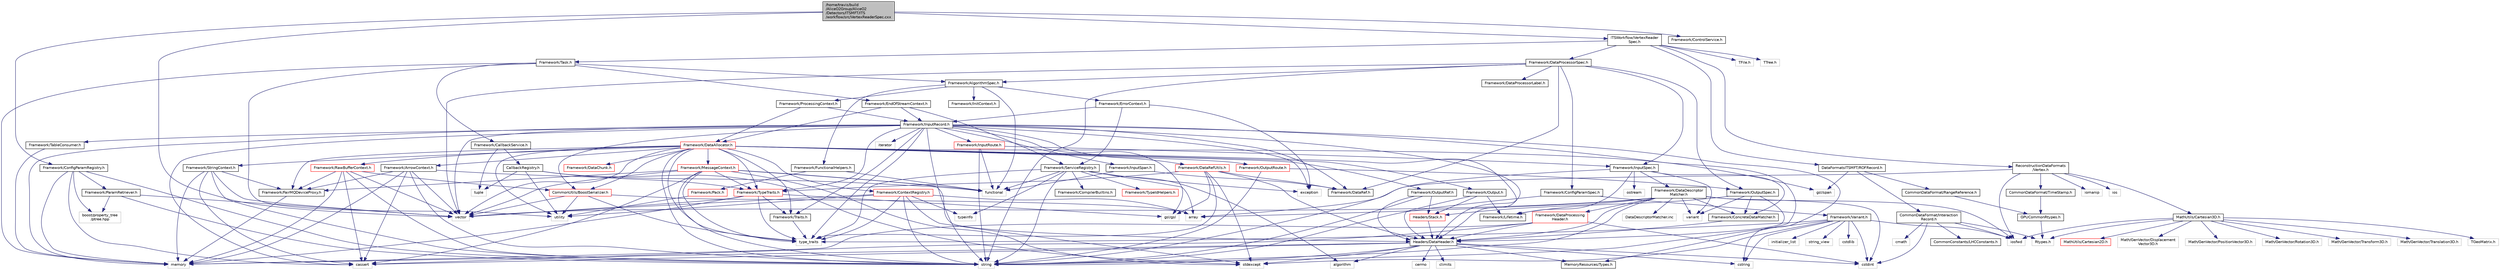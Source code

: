 digraph "/home/travis/build/AliceO2Group/AliceO2/Detectors/ITSMFT/ITS/workflow/src/VertexReaderSpec.cxx"
{
 // INTERACTIVE_SVG=YES
  bgcolor="transparent";
  edge [fontname="Helvetica",fontsize="10",labelfontname="Helvetica",labelfontsize="10"];
  node [fontname="Helvetica",fontsize="10",shape=record];
  Node0 [label="/home/travis/build\l/AliceO2Group/AliceO2\l/Detectors/ITSMFT/ITS\l/workflow/src/VertexReaderSpec.cxx",height=0.2,width=0.4,color="black", fillcolor="grey75", style="filled", fontcolor="black"];
  Node0 -> Node1 [color="midnightblue",fontsize="10",style="solid",fontname="Helvetica"];
  Node1 [label="vector",height=0.2,width=0.4,color="grey75"];
  Node0 -> Node2 [color="midnightblue",fontsize="10",style="solid",fontname="Helvetica"];
  Node2 [label="Framework/ControlService.h",height=0.2,width=0.4,color="black",URL="$d2/d43/ControlService_8h.html"];
  Node0 -> Node3 [color="midnightblue",fontsize="10",style="solid",fontname="Helvetica"];
  Node3 [label="Framework/ConfigParamRegistry.h",height=0.2,width=0.4,color="black",URL="$de/dc6/ConfigParamRegistry_8h.html"];
  Node3 -> Node4 [color="midnightblue",fontsize="10",style="solid",fontname="Helvetica"];
  Node4 [label="Framework/ParamRetriever.h",height=0.2,width=0.4,color="black",URL="$df/d72/ParamRetriever_8h.html"];
  Node4 -> Node5 [color="midnightblue",fontsize="10",style="solid",fontname="Helvetica"];
  Node5 [label="boost/property_tree\l/ptree.hpp",height=0.2,width=0.4,color="grey75"];
  Node4 -> Node6 [color="midnightblue",fontsize="10",style="solid",fontname="Helvetica"];
  Node6 [label="string",height=0.2,width=0.4,color="grey75"];
  Node4 -> Node1 [color="midnightblue",fontsize="10",style="solid",fontname="Helvetica"];
  Node3 -> Node5 [color="midnightblue",fontsize="10",style="solid",fontname="Helvetica"];
  Node3 -> Node7 [color="midnightblue",fontsize="10",style="solid",fontname="Helvetica"];
  Node7 [label="memory",height=0.2,width=0.4,color="grey75"];
  Node3 -> Node6 [color="midnightblue",fontsize="10",style="solid",fontname="Helvetica"];
  Node3 -> Node8 [color="midnightblue",fontsize="10",style="solid",fontname="Helvetica"];
  Node8 [label="cassert",height=0.2,width=0.4,color="grey75"];
  Node0 -> Node9 [color="midnightblue",fontsize="10",style="solid",fontname="Helvetica"];
  Node9 [label="ITSWorkflow/VertexReader\lSpec.h",height=0.2,width=0.4,color="black",URL="$d6/d2c/VertexReaderSpec_8h.html"];
  Node9 -> Node10 [color="midnightblue",fontsize="10",style="solid",fontname="Helvetica"];
  Node10 [label="TFile.h",height=0.2,width=0.4,color="grey75"];
  Node9 -> Node11 [color="midnightblue",fontsize="10",style="solid",fontname="Helvetica"];
  Node11 [label="TTree.h",height=0.2,width=0.4,color="grey75"];
  Node9 -> Node12 [color="midnightblue",fontsize="10",style="solid",fontname="Helvetica"];
  Node12 [label="Framework/DataProcessorSpec.h",height=0.2,width=0.4,color="black",URL="$d0/df4/DataProcessorSpec_8h.html"];
  Node12 -> Node13 [color="midnightblue",fontsize="10",style="solid",fontname="Helvetica"];
  Node13 [label="Framework/AlgorithmSpec.h",height=0.2,width=0.4,color="black",URL="$d0/d14/AlgorithmSpec_8h.html"];
  Node13 -> Node14 [color="midnightblue",fontsize="10",style="solid",fontname="Helvetica"];
  Node14 [label="Framework/ProcessingContext.h",height=0.2,width=0.4,color="black",URL="$de/d6a/ProcessingContext_8h.html"];
  Node14 -> Node15 [color="midnightblue",fontsize="10",style="solid",fontname="Helvetica"];
  Node15 [label="Framework/InputRecord.h",height=0.2,width=0.4,color="black",URL="$d6/d5c/InputRecord_8h.html"];
  Node15 -> Node16 [color="midnightblue",fontsize="10",style="solid",fontname="Helvetica"];
  Node16 [label="Framework/DataRef.h",height=0.2,width=0.4,color="black",URL="$d5/dfb/DataRef_8h.html"];
  Node15 -> Node17 [color="midnightblue",fontsize="10",style="solid",fontname="Helvetica"];
  Node17 [label="Framework/DataRefUtils.h",height=0.2,width=0.4,color="red",URL="$d5/db8/DataRefUtils_8h.html"];
  Node17 -> Node16 [color="midnightblue",fontsize="10",style="solid",fontname="Helvetica"];
  Node17 -> Node29 [color="midnightblue",fontsize="10",style="solid",fontname="Helvetica"];
  Node29 [label="Framework/TypeTraits.h",height=0.2,width=0.4,color="red",URL="$d0/d95/TypeTraits_8h.html"];
  Node29 -> Node30 [color="midnightblue",fontsize="10",style="solid",fontname="Helvetica"];
  Node30 [label="type_traits",height=0.2,width=0.4,color="grey75"];
  Node29 -> Node1 [color="midnightblue",fontsize="10",style="solid",fontname="Helvetica"];
  Node29 -> Node7 [color="midnightblue",fontsize="10",style="solid",fontname="Helvetica"];
  Node29 -> Node31 [color="midnightblue",fontsize="10",style="solid",fontname="Helvetica"];
  Node31 [label="Framework/Traits.h",height=0.2,width=0.4,color="black",URL="$db/d31/Traits_8h.html"];
  Node31 -> Node30 [color="midnightblue",fontsize="10",style="solid",fontname="Helvetica"];
  Node29 -> Node34 [color="midnightblue",fontsize="10",style="solid",fontname="Helvetica"];
  Node34 [label="gsl/gsl",height=0.2,width=0.4,color="grey75"];
  Node17 -> Node51 [color="midnightblue",fontsize="10",style="solid",fontname="Helvetica"];
  Node51 [label="Headers/DataHeader.h",height=0.2,width=0.4,color="black",URL="$dc/dcd/DataHeader_8h.html"];
  Node51 -> Node52 [color="midnightblue",fontsize="10",style="solid",fontname="Helvetica"];
  Node52 [label="cstdint",height=0.2,width=0.4,color="grey75"];
  Node51 -> Node7 [color="midnightblue",fontsize="10",style="solid",fontname="Helvetica"];
  Node51 -> Node8 [color="midnightblue",fontsize="10",style="solid",fontname="Helvetica"];
  Node51 -> Node53 [color="midnightblue",fontsize="10",style="solid",fontname="Helvetica"];
  Node53 [label="cstring",height=0.2,width=0.4,color="grey75"];
  Node51 -> Node54 [color="midnightblue",fontsize="10",style="solid",fontname="Helvetica"];
  Node54 [label="algorithm",height=0.2,width=0.4,color="grey75"];
  Node51 -> Node55 [color="midnightblue",fontsize="10",style="solid",fontname="Helvetica"];
  Node55 [label="stdexcept",height=0.2,width=0.4,color="grey75"];
  Node51 -> Node6 [color="midnightblue",fontsize="10",style="solid",fontname="Helvetica"];
  Node51 -> Node56 [color="midnightblue",fontsize="10",style="solid",fontname="Helvetica"];
  Node56 [label="climits",height=0.2,width=0.4,color="grey75"];
  Node51 -> Node27 [color="midnightblue",fontsize="10",style="solid",fontname="Helvetica"];
  Node27 [label="MemoryResources/Types.h",height=0.2,width=0.4,color="black",URL="$d7/df8/Types_8h.html"];
  Node51 -> Node57 [color="midnightblue",fontsize="10",style="solid",fontname="Helvetica"];
  Node57 [label="cerrno",height=0.2,width=0.4,color="grey75"];
  Node17 -> Node34 [color="midnightblue",fontsize="10",style="solid",fontname="Helvetica"];
  Node17 -> Node55 [color="midnightblue",fontsize="10",style="solid",fontname="Helvetica"];
  Node17 -> Node30 [color="midnightblue",fontsize="10",style="solid",fontname="Helvetica"];
  Node15 -> Node84 [color="midnightblue",fontsize="10",style="solid",fontname="Helvetica"];
  Node84 [label="Framework/InputRoute.h",height=0.2,width=0.4,color="red",URL="$d5/d19/InputRoute_8h.html"];
  Node84 -> Node61 [color="midnightblue",fontsize="10",style="solid",fontname="Helvetica"];
  Node61 [label="Framework/InputSpec.h",height=0.2,width=0.4,color="black",URL="$d5/d3f/InputSpec_8h.html"];
  Node61 -> Node58 [color="midnightblue",fontsize="10",style="solid",fontname="Helvetica"];
  Node58 [label="Framework/Lifetime.h",height=0.2,width=0.4,color="black",URL="$dc/dca/Lifetime_8h.html"];
  Node61 -> Node59 [color="midnightblue",fontsize="10",style="solid",fontname="Helvetica"];
  Node59 [label="Framework/ConcreteDataMatcher.h",height=0.2,width=0.4,color="black",URL="$d0/d1b/ConcreteDataMatcher_8h.html"];
  Node59 -> Node51 [color="midnightblue",fontsize="10",style="solid",fontname="Helvetica"];
  Node61 -> Node62 [color="midnightblue",fontsize="10",style="solid",fontname="Helvetica"];
  Node62 [label="Framework/DataDescriptor\lMatcher.h",height=0.2,width=0.4,color="black",URL="$d3/da3/DataDescriptorMatcher_8h.html"];
  Node62 -> Node59 [color="midnightblue",fontsize="10",style="solid",fontname="Helvetica"];
  Node62 -> Node63 [color="midnightblue",fontsize="10",style="solid",fontname="Helvetica"];
  Node63 [label="Framework/DataProcessing\lHeader.h",height=0.2,width=0.4,color="red",URL="$d6/dc9/DataProcessingHeader_8h.html"];
  Node63 -> Node51 [color="midnightblue",fontsize="10",style="solid",fontname="Helvetica"];
  Node63 -> Node52 [color="midnightblue",fontsize="10",style="solid",fontname="Helvetica"];
  Node63 -> Node7 [color="midnightblue",fontsize="10",style="solid",fontname="Helvetica"];
  Node63 -> Node8 [color="midnightblue",fontsize="10",style="solid",fontname="Helvetica"];
  Node62 -> Node51 [color="midnightblue",fontsize="10",style="solid",fontname="Helvetica"];
  Node62 -> Node66 [color="midnightblue",fontsize="10",style="solid",fontname="Helvetica"];
  Node66 [label="Headers/Stack.h",height=0.2,width=0.4,color="red",URL="$d4/d00/Headers_2include_2Headers_2Stack_8h.html"];
  Node66 -> Node51 [color="midnightblue",fontsize="10",style="solid",fontname="Helvetica"];
  Node62 -> Node37 [color="midnightblue",fontsize="10",style="solid",fontname="Helvetica"];
  Node37 [label="array",height=0.2,width=0.4,color="grey75"];
  Node62 -> Node52 [color="midnightblue",fontsize="10",style="solid",fontname="Helvetica"];
  Node62 -> Node77 [color="midnightblue",fontsize="10",style="solid",fontname="Helvetica"];
  Node77 [label="iosfwd",height=0.2,width=0.4,color="grey75"];
  Node62 -> Node6 [color="midnightblue",fontsize="10",style="solid",fontname="Helvetica"];
  Node62 -> Node60 [color="midnightblue",fontsize="10",style="solid",fontname="Helvetica"];
  Node60 [label="variant",height=0.2,width=0.4,color="grey75"];
  Node62 -> Node1 [color="midnightblue",fontsize="10",style="solid",fontname="Helvetica"];
  Node62 -> Node78 [color="midnightblue",fontsize="10",style="solid",fontname="Helvetica"];
  Node78 [label="DataDescriptorMatcher.inc",height=0.2,width=0.4,color="grey75"];
  Node61 -> Node6 [color="midnightblue",fontsize="10",style="solid",fontname="Helvetica"];
  Node61 -> Node79 [color="midnightblue",fontsize="10",style="solid",fontname="Helvetica"];
  Node79 [label="ostream",height=0.2,width=0.4,color="grey75"];
  Node61 -> Node60 [color="midnightblue",fontsize="10",style="solid",fontname="Helvetica"];
  Node84 -> Node6 [color="midnightblue",fontsize="10",style="solid",fontname="Helvetica"];
  Node84 -> Node86 [color="midnightblue",fontsize="10",style="solid",fontname="Helvetica"];
  Node86 [label="functional",height=0.2,width=0.4,color="grey75"];
  Node15 -> Node29 [color="midnightblue",fontsize="10",style="solid",fontname="Helvetica"];
  Node15 -> Node88 [color="midnightblue",fontsize="10",style="solid",fontname="Helvetica"];
  Node88 [label="Framework/InputSpan.h",height=0.2,width=0.4,color="black",URL="$da/d0f/InputSpan_8h.html"];
  Node88 -> Node16 [color="midnightblue",fontsize="10",style="solid",fontname="Helvetica"];
  Node88 -> Node86 [color="midnightblue",fontsize="10",style="solid",fontname="Helvetica"];
  Node15 -> Node89 [color="midnightblue",fontsize="10",style="solid",fontname="Helvetica"];
  Node89 [label="Framework/TableConsumer.h",height=0.2,width=0.4,color="black",URL="$dc/d03/TableConsumer_8h.html"];
  Node89 -> Node7 [color="midnightblue",fontsize="10",style="solid",fontname="Helvetica"];
  Node15 -> Node31 [color="midnightblue",fontsize="10",style="solid",fontname="Helvetica"];
  Node15 -> Node27 [color="midnightblue",fontsize="10",style="solid",fontname="Helvetica"];
  Node15 -> Node51 [color="midnightblue",fontsize="10",style="solid",fontname="Helvetica"];
  Node15 -> Node35 [color="midnightblue",fontsize="10",style="solid",fontname="Helvetica"];
  Node35 [label="CommonUtils/BoostSerializer.h",height=0.2,width=0.4,color="red",URL="$d7/d91/BoostSerializer_8h.html",tooltip="Templatised boost serializer/deserializer for containers and base types. "];
  Node35 -> Node36 [color="midnightblue",fontsize="10",style="solid",fontname="Helvetica"];
  Node36 [label="utility",height=0.2,width=0.4,color="grey75"];
  Node35 -> Node30 [color="midnightblue",fontsize="10",style="solid",fontname="Helvetica"];
  Node35 -> Node37 [color="midnightblue",fontsize="10",style="solid",fontname="Helvetica"];
  Node35 -> Node1 [color="midnightblue",fontsize="10",style="solid",fontname="Helvetica"];
  Node15 -> Node34 [color="midnightblue",fontsize="10",style="solid",fontname="Helvetica"];
  Node15 -> Node90 [color="midnightblue",fontsize="10",style="solid",fontname="Helvetica"];
  Node90 [label="iterator",height=0.2,width=0.4,color="grey75"];
  Node15 -> Node6 [color="midnightblue",fontsize="10",style="solid",fontname="Helvetica"];
  Node15 -> Node1 [color="midnightblue",fontsize="10",style="solid",fontname="Helvetica"];
  Node15 -> Node53 [color="midnightblue",fontsize="10",style="solid",fontname="Helvetica"];
  Node15 -> Node8 [color="midnightblue",fontsize="10",style="solid",fontname="Helvetica"];
  Node15 -> Node91 [color="midnightblue",fontsize="10",style="solid",fontname="Helvetica"];
  Node91 [label="exception",height=0.2,width=0.4,color="grey75"];
  Node15 -> Node7 [color="midnightblue",fontsize="10",style="solid",fontname="Helvetica"];
  Node15 -> Node30 [color="midnightblue",fontsize="10",style="solid",fontname="Helvetica"];
  Node14 -> Node92 [color="midnightblue",fontsize="10",style="solid",fontname="Helvetica"];
  Node92 [label="Framework/DataAllocator.h",height=0.2,width=0.4,color="red",URL="$d1/d28/DataAllocator_8h.html"];
  Node92 -> Node93 [color="midnightblue",fontsize="10",style="solid",fontname="Helvetica"];
  Node93 [label="Framework/ContextRegistry.h",height=0.2,width=0.4,color="red",URL="$df/d2f/ContextRegistry_8h.html"];
  Node93 -> Node94 [color="midnightblue",fontsize="10",style="solid",fontname="Helvetica"];
  Node94 [label="typeinfo",height=0.2,width=0.4,color="grey75"];
  Node93 -> Node30 [color="midnightblue",fontsize="10",style="solid",fontname="Helvetica"];
  Node93 -> Node6 [color="midnightblue",fontsize="10",style="solid",fontname="Helvetica"];
  Node93 -> Node55 [color="midnightblue",fontsize="10",style="solid",fontname="Helvetica"];
  Node93 -> Node1 [color="midnightblue",fontsize="10",style="solid",fontname="Helvetica"];
  Node93 -> Node36 [color="midnightblue",fontsize="10",style="solid",fontname="Helvetica"];
  Node93 -> Node37 [color="midnightblue",fontsize="10",style="solid",fontname="Helvetica"];
  Node92 -> Node96 [color="midnightblue",fontsize="10",style="solid",fontname="Helvetica"];
  Node96 [label="Framework/MessageContext.h",height=0.2,width=0.4,color="red",URL="$dc/dc4/MessageContext_8h.html"];
  Node96 -> Node99 [color="midnightblue",fontsize="10",style="solid",fontname="Helvetica"];
  Node99 [label="Framework/FairMQDeviceProxy.h",height=0.2,width=0.4,color="black",URL="$d8/d71/FairMQDeviceProxy_8h.html"];
  Node99 -> Node7 [color="midnightblue",fontsize="10",style="solid",fontname="Helvetica"];
  Node96 -> Node29 [color="midnightblue",fontsize="10",style="solid",fontname="Helvetica"];
  Node96 -> Node51 [color="midnightblue",fontsize="10",style="solid",fontname="Helvetica"];
  Node96 -> Node8 [color="midnightblue",fontsize="10",style="solid",fontname="Helvetica"];
  Node96 -> Node86 [color="midnightblue",fontsize="10",style="solid",fontname="Helvetica"];
  Node96 -> Node55 [color="midnightblue",fontsize="10",style="solid",fontname="Helvetica"];
  Node96 -> Node6 [color="midnightblue",fontsize="10",style="solid",fontname="Helvetica"];
  Node96 -> Node30 [color="midnightblue",fontsize="10",style="solid",fontname="Helvetica"];
  Node96 -> Node1 [color="midnightblue",fontsize="10",style="solid",fontname="Helvetica"];
  Node92 -> Node101 [color="midnightblue",fontsize="10",style="solid",fontname="Helvetica"];
  Node101 [label="Framework/StringContext.h",height=0.2,width=0.4,color="black",URL="$dd/df6/StringContext_8h.html"];
  Node101 -> Node99 [color="midnightblue",fontsize="10",style="solid",fontname="Helvetica"];
  Node101 -> Node1 [color="midnightblue",fontsize="10",style="solid",fontname="Helvetica"];
  Node101 -> Node8 [color="midnightblue",fontsize="10",style="solid",fontname="Helvetica"];
  Node101 -> Node6 [color="midnightblue",fontsize="10",style="solid",fontname="Helvetica"];
  Node101 -> Node7 [color="midnightblue",fontsize="10",style="solid",fontname="Helvetica"];
  Node92 -> Node102 [color="midnightblue",fontsize="10",style="solid",fontname="Helvetica"];
  Node102 [label="Framework/ArrowContext.h",height=0.2,width=0.4,color="black",URL="$d8/da2/ArrowContext_8h.html"];
  Node102 -> Node99 [color="midnightblue",fontsize="10",style="solid",fontname="Helvetica"];
  Node102 -> Node8 [color="midnightblue",fontsize="10",style="solid",fontname="Helvetica"];
  Node102 -> Node86 [color="midnightblue",fontsize="10",style="solid",fontname="Helvetica"];
  Node102 -> Node7 [color="midnightblue",fontsize="10",style="solid",fontname="Helvetica"];
  Node102 -> Node6 [color="midnightblue",fontsize="10",style="solid",fontname="Helvetica"];
  Node102 -> Node1 [color="midnightblue",fontsize="10",style="solid",fontname="Helvetica"];
  Node92 -> Node103 [color="midnightblue",fontsize="10",style="solid",fontname="Helvetica"];
  Node103 [label="Framework/RawBufferContext.h",height=0.2,width=0.4,color="red",URL="$d8/d25/RawBufferContext_8h.html",tooltip=" "];
  Node103 -> Node99 [color="midnightblue",fontsize="10",style="solid",fontname="Helvetica"];
  Node103 -> Node35 [color="midnightblue",fontsize="10",style="solid",fontname="Helvetica"];
  Node103 -> Node1 [color="midnightblue",fontsize="10",style="solid",fontname="Helvetica"];
  Node103 -> Node8 [color="midnightblue",fontsize="10",style="solid",fontname="Helvetica"];
  Node103 -> Node6 [color="midnightblue",fontsize="10",style="solid",fontname="Helvetica"];
  Node103 -> Node7 [color="midnightblue",fontsize="10",style="solid",fontname="Helvetica"];
  Node92 -> Node35 [color="midnightblue",fontsize="10",style="solid",fontname="Helvetica"];
  Node92 -> Node80 [color="midnightblue",fontsize="10",style="solid",fontname="Helvetica"];
  Node80 [label="Framework/Output.h",height=0.2,width=0.4,color="black",URL="$d3/ddf/Output_8h.html"];
  Node80 -> Node51 [color="midnightblue",fontsize="10",style="solid",fontname="Helvetica"];
  Node80 -> Node58 [color="midnightblue",fontsize="10",style="solid",fontname="Helvetica"];
  Node80 -> Node66 [color="midnightblue",fontsize="10",style="solid",fontname="Helvetica"];
  Node92 -> Node105 [color="midnightblue",fontsize="10",style="solid",fontname="Helvetica"];
  Node105 [label="Framework/OutputRef.h",height=0.2,width=0.4,color="black",URL="$d6/d5a/OutputRef_8h.html"];
  Node105 -> Node51 [color="midnightblue",fontsize="10",style="solid",fontname="Helvetica"];
  Node105 -> Node66 [color="midnightblue",fontsize="10",style="solid",fontname="Helvetica"];
  Node105 -> Node6 [color="midnightblue",fontsize="10",style="solid",fontname="Helvetica"];
  Node92 -> Node106 [color="midnightblue",fontsize="10",style="solid",fontname="Helvetica"];
  Node106 [label="Framework/OutputRoute.h",height=0.2,width=0.4,color="red",URL="$d6/df4/OutputRoute_8h.html"];
  Node106 -> Node50 [color="midnightblue",fontsize="10",style="solid",fontname="Helvetica"];
  Node50 [label="Framework/OutputSpec.h",height=0.2,width=0.4,color="black",URL="$db/d2d/OutputSpec_8h.html"];
  Node50 -> Node51 [color="midnightblue",fontsize="10",style="solid",fontname="Helvetica"];
  Node50 -> Node58 [color="midnightblue",fontsize="10",style="solid",fontname="Helvetica"];
  Node50 -> Node59 [color="midnightblue",fontsize="10",style="solid",fontname="Helvetica"];
  Node50 -> Node60 [color="midnightblue",fontsize="10",style="solid",fontname="Helvetica"];
  Node106 -> Node6 [color="midnightblue",fontsize="10",style="solid",fontname="Helvetica"];
  Node92 -> Node107 [color="midnightblue",fontsize="10",style="solid",fontname="Helvetica"];
  Node107 [label="Framework/DataChunk.h",height=0.2,width=0.4,color="red",URL="$d7/d31/DataChunk_8h.html"];
  Node92 -> Node99 [color="midnightblue",fontsize="10",style="solid",fontname="Helvetica"];
  Node92 -> Node29 [color="midnightblue",fontsize="10",style="solid",fontname="Helvetica"];
  Node92 -> Node31 [color="midnightblue",fontsize="10",style="solid",fontname="Helvetica"];
  Node92 -> Node51 [color="midnightblue",fontsize="10",style="solid",fontname="Helvetica"];
  Node92 -> Node25 [color="midnightblue",fontsize="10",style="solid",fontname="Helvetica"];
  Node25 [label="gsl/span",height=0.2,width=0.4,color="grey75"];
  Node92 -> Node1 [color="midnightblue",fontsize="10",style="solid",fontname="Helvetica"];
  Node92 -> Node6 [color="midnightblue",fontsize="10",style="solid",fontname="Helvetica"];
  Node92 -> Node36 [color="midnightblue",fontsize="10",style="solid",fontname="Helvetica"];
  Node92 -> Node30 [color="midnightblue",fontsize="10",style="solid",fontname="Helvetica"];
  Node13 -> Node139 [color="midnightblue",fontsize="10",style="solid",fontname="Helvetica"];
  Node139 [label="Framework/ErrorContext.h",height=0.2,width=0.4,color="black",URL="$d7/dad/ErrorContext_8h.html"];
  Node139 -> Node15 [color="midnightblue",fontsize="10",style="solid",fontname="Helvetica"];
  Node139 -> Node140 [color="midnightblue",fontsize="10",style="solid",fontname="Helvetica"];
  Node140 [label="Framework/ServiceRegistry.h",height=0.2,width=0.4,color="black",URL="$d8/d17/ServiceRegistry_8h.html"];
  Node140 -> Node117 [color="midnightblue",fontsize="10",style="solid",fontname="Helvetica"];
  Node117 [label="Framework/CompilerBuiltins.h",height=0.2,width=0.4,color="black",URL="$d9/de8/CompilerBuiltins_8h.html"];
  Node140 -> Node141 [color="midnightblue",fontsize="10",style="solid",fontname="Helvetica"];
  Node141 [label="Framework/TypeIdHelpers.h",height=0.2,width=0.4,color="red",URL="$d2/d9a/TypeIdHelpers_8h.html"];
  Node140 -> Node54 [color="midnightblue",fontsize="10",style="solid",fontname="Helvetica"];
  Node140 -> Node37 [color="midnightblue",fontsize="10",style="solid",fontname="Helvetica"];
  Node140 -> Node91 [color="midnightblue",fontsize="10",style="solid",fontname="Helvetica"];
  Node140 -> Node86 [color="midnightblue",fontsize="10",style="solid",fontname="Helvetica"];
  Node140 -> Node6 [color="midnightblue",fontsize="10",style="solid",fontname="Helvetica"];
  Node140 -> Node30 [color="midnightblue",fontsize="10",style="solid",fontname="Helvetica"];
  Node140 -> Node94 [color="midnightblue",fontsize="10",style="solid",fontname="Helvetica"];
  Node139 -> Node91 [color="midnightblue",fontsize="10",style="solid",fontname="Helvetica"];
  Node13 -> Node143 [color="midnightblue",fontsize="10",style="solid",fontname="Helvetica"];
  Node143 [label="Framework/InitContext.h",height=0.2,width=0.4,color="black",URL="$d4/d2b/InitContext_8h.html"];
  Node13 -> Node116 [color="midnightblue",fontsize="10",style="solid",fontname="Helvetica"];
  Node116 [label="Framework/FunctionalHelpers.h",height=0.2,width=0.4,color="black",URL="$de/d9b/FunctionalHelpers_8h.html"];
  Node116 -> Node115 [color="midnightblue",fontsize="10",style="solid",fontname="Helvetica"];
  Node115 [label="Framework/Pack.h",height=0.2,width=0.4,color="red",URL="$dd/dce/Pack_8h.html"];
  Node115 -> Node36 [color="midnightblue",fontsize="10",style="solid",fontname="Helvetica"];
  Node116 -> Node86 [color="midnightblue",fontsize="10",style="solid",fontname="Helvetica"];
  Node13 -> Node86 [color="midnightblue",fontsize="10",style="solid",fontname="Helvetica"];
  Node12 -> Node144 [color="midnightblue",fontsize="10",style="solid",fontname="Helvetica"];
  Node144 [label="Framework/ConfigParamSpec.h",height=0.2,width=0.4,color="black",URL="$d0/d1c/ConfigParamSpec_8h.html"];
  Node144 -> Node145 [color="midnightblue",fontsize="10",style="solid",fontname="Helvetica"];
  Node145 [label="Framework/Variant.h",height=0.2,width=0.4,color="black",URL="$de/d56/Variant_8h.html"];
  Node145 -> Node30 [color="midnightblue",fontsize="10",style="solid",fontname="Helvetica"];
  Node145 -> Node53 [color="midnightblue",fontsize="10",style="solid",fontname="Helvetica"];
  Node145 -> Node52 [color="midnightblue",fontsize="10",style="solid",fontname="Helvetica"];
  Node145 -> Node146 [color="midnightblue",fontsize="10",style="solid",fontname="Helvetica"];
  Node146 [label="cstdlib",height=0.2,width=0.4,color="grey75"];
  Node145 -> Node55 [color="midnightblue",fontsize="10",style="solid",fontname="Helvetica"];
  Node145 -> Node77 [color="midnightblue",fontsize="10",style="solid",fontname="Helvetica"];
  Node145 -> Node147 [color="midnightblue",fontsize="10",style="solid",fontname="Helvetica"];
  Node147 [label="initializer_list",height=0.2,width=0.4,color="grey75"];
  Node145 -> Node148 [color="midnightblue",fontsize="10",style="solid",fontname="Helvetica"];
  Node148 [label="string_view",height=0.2,width=0.4,color="grey75"];
  Node145 -> Node6 [color="midnightblue",fontsize="10",style="solid",fontname="Helvetica"];
  Node144 -> Node6 [color="midnightblue",fontsize="10",style="solid",fontname="Helvetica"];
  Node12 -> Node149 [color="midnightblue",fontsize="10",style="solid",fontname="Helvetica"];
  Node149 [label="Framework/DataProcessorLabel.h",height=0.2,width=0.4,color="black",URL="$d1/df2/DataProcessorLabel_8h.html"];
  Node12 -> Node16 [color="midnightblue",fontsize="10",style="solid",fontname="Helvetica"];
  Node12 -> Node61 [color="midnightblue",fontsize="10",style="solid",fontname="Helvetica"];
  Node12 -> Node50 [color="midnightblue",fontsize="10",style="solid",fontname="Helvetica"];
  Node12 -> Node6 [color="midnightblue",fontsize="10",style="solid",fontname="Helvetica"];
  Node12 -> Node1 [color="midnightblue",fontsize="10",style="solid",fontname="Helvetica"];
  Node9 -> Node150 [color="midnightblue",fontsize="10",style="solid",fontname="Helvetica"];
  Node150 [label="Framework/Task.h",height=0.2,width=0.4,color="black",URL="$df/d4f/Task_8h.html"];
  Node150 -> Node13 [color="midnightblue",fontsize="10",style="solid",fontname="Helvetica"];
  Node150 -> Node151 [color="midnightblue",fontsize="10",style="solid",fontname="Helvetica"];
  Node151 [label="Framework/CallbackService.h",height=0.2,width=0.4,color="black",URL="$d9/d7f/CallbackService_8h.html"];
  Node151 -> Node152 [color="midnightblue",fontsize="10",style="solid",fontname="Helvetica"];
  Node152 [label="CallbackRegistry.h",height=0.2,width=0.4,color="black",URL="$d7/d3e/CallbackRegistry_8h.html",tooltip="A generic registry for callbacks. "];
  Node152 -> Node29 [color="midnightblue",fontsize="10",style="solid",fontname="Helvetica"];
  Node152 -> Node134 [color="midnightblue",fontsize="10",style="solid",fontname="Helvetica"];
  Node134 [label="tuple",height=0.2,width=0.4,color="grey75"];
  Node152 -> Node55 [color="midnightblue",fontsize="10",style="solid",fontname="Helvetica"];
  Node152 -> Node36 [color="midnightblue",fontsize="10",style="solid",fontname="Helvetica"];
  Node151 -> Node134 [color="midnightblue",fontsize="10",style="solid",fontname="Helvetica"];
  Node150 -> Node153 [color="midnightblue",fontsize="10",style="solid",fontname="Helvetica"];
  Node153 [label="Framework/EndOfStreamContext.h",height=0.2,width=0.4,color="black",URL="$d0/d77/EndOfStreamContext_8h.html"];
  Node153 -> Node15 [color="midnightblue",fontsize="10",style="solid",fontname="Helvetica"];
  Node153 -> Node140 [color="midnightblue",fontsize="10",style="solid",fontname="Helvetica"];
  Node153 -> Node92 [color="midnightblue",fontsize="10",style="solid",fontname="Helvetica"];
  Node150 -> Node36 [color="midnightblue",fontsize="10",style="solid",fontname="Helvetica"];
  Node150 -> Node7 [color="midnightblue",fontsize="10",style="solid",fontname="Helvetica"];
  Node9 -> Node154 [color="midnightblue",fontsize="10",style="solid",fontname="Helvetica"];
  Node154 [label="ReconstructionDataFormats\l/Vertex.h",height=0.2,width=0.4,color="black",URL="$d3/d6f/DataFormats_2Reconstruction_2include_2ReconstructionDataFormats_2Vertex_8h.html"];
  Node154 -> Node155 [color="midnightblue",fontsize="10",style="solid",fontname="Helvetica"];
  Node155 [label="MathUtils/Cartesian3D.h",height=0.2,width=0.4,color="black",URL="$dd/d76/Cartesian3D_8h.html"];
  Node155 -> Node156 [color="midnightblue",fontsize="10",style="solid",fontname="Helvetica"];
  Node156 [label="Math/GenVector/Displacement\lVector3D.h",height=0.2,width=0.4,color="grey75"];
  Node155 -> Node157 [color="midnightblue",fontsize="10",style="solid",fontname="Helvetica"];
  Node157 [label="Math/GenVector/PositionVector3D.h",height=0.2,width=0.4,color="grey75"];
  Node155 -> Node158 [color="midnightblue",fontsize="10",style="solid",fontname="Helvetica"];
  Node158 [label="Math/GenVector/Rotation3D.h",height=0.2,width=0.4,color="grey75"];
  Node155 -> Node159 [color="midnightblue",fontsize="10",style="solid",fontname="Helvetica"];
  Node159 [label="Math/GenVector/Transform3D.h",height=0.2,width=0.4,color="grey75"];
  Node155 -> Node160 [color="midnightblue",fontsize="10",style="solid",fontname="Helvetica"];
  Node160 [label="Math/GenVector/Translation3D.h",height=0.2,width=0.4,color="grey75"];
  Node155 -> Node161 [color="midnightblue",fontsize="10",style="solid",fontname="Helvetica"];
  Node161 [label="Rtypes.h",height=0.2,width=0.4,color="grey75"];
  Node155 -> Node162 [color="midnightblue",fontsize="10",style="solid",fontname="Helvetica"];
  Node162 [label="TGeoMatrix.h",height=0.2,width=0.4,color="grey75"];
  Node155 -> Node77 [color="midnightblue",fontsize="10",style="solid",fontname="Helvetica"];
  Node155 -> Node163 [color="midnightblue",fontsize="10",style="solid",fontname="Helvetica"];
  Node163 [label="MathUtils/Cartesian2D.h",height=0.2,width=0.4,color="red",URL="$d2/dd0/Cartesian2D_8h.html"];
  Node154 -> Node166 [color="midnightblue",fontsize="10",style="solid",fontname="Helvetica"];
  Node166 [label="CommonDataFormat/TimeStamp.h",height=0.2,width=0.4,color="black",URL="$df/d5d/common_2include_2CommonDataFormat_2TimeStamp_8h.html"];
  Node166 -> Node167 [color="midnightblue",fontsize="10",style="solid",fontname="Helvetica"];
  Node167 [label="GPUCommonRtypes.h",height=0.2,width=0.4,color="black",URL="$d2/d45/GPUCommonRtypes_8h.html"];
  Node167 -> Node161 [color="midnightblue",fontsize="10",style="solid",fontname="Helvetica"];
  Node154 -> Node37 [color="midnightblue",fontsize="10",style="solid",fontname="Helvetica"];
  Node154 -> Node168 [color="midnightblue",fontsize="10",style="solid",fontname="Helvetica"];
  Node168 [label="iomanip",height=0.2,width=0.4,color="grey75"];
  Node154 -> Node169 [color="midnightblue",fontsize="10",style="solid",fontname="Helvetica"];
  Node169 [label="ios",height=0.2,width=0.4,color="grey75"];
  Node154 -> Node77 [color="midnightblue",fontsize="10",style="solid",fontname="Helvetica"];
  Node9 -> Node170 [color="midnightblue",fontsize="10",style="solid",fontname="Helvetica"];
  Node170 [label="DataFormatsITSMFT/ROFRecord.h",height=0.2,width=0.4,color="black",URL="$d0/dc6/ITSMFT_2common_2include_2DataFormatsITSMFT_2ROFRecord_8h.html"];
  Node170 -> Node171 [color="midnightblue",fontsize="10",style="solid",fontname="Helvetica"];
  Node171 [label="CommonDataFormat/RangeReference.h",height=0.2,width=0.4,color="black",URL="$de/d64/RangeReference_8h.html",tooltip="Class to refer to the 1st entry and N elements of some group in the continuous container. "];
  Node171 -> Node167 [color="midnightblue",fontsize="10",style="solid",fontname="Helvetica"];
  Node170 -> Node172 [color="midnightblue",fontsize="10",style="solid",fontname="Helvetica"];
  Node172 [label="CommonDataFormat/Interaction\lRecord.h",height=0.2,width=0.4,color="black",URL="$d9/d80/InteractionRecord_8h.html"];
  Node172 -> Node161 [color="midnightblue",fontsize="10",style="solid",fontname="Helvetica"];
  Node172 -> Node77 [color="midnightblue",fontsize="10",style="solid",fontname="Helvetica"];
  Node172 -> Node173 [color="midnightblue",fontsize="10",style="solid",fontname="Helvetica"];
  Node173 [label="cmath",height=0.2,width=0.4,color="grey75"];
  Node172 -> Node52 [color="midnightblue",fontsize="10",style="solid",fontname="Helvetica"];
  Node172 -> Node174 [color="midnightblue",fontsize="10",style="solid",fontname="Helvetica"];
  Node174 [label="CommonConstants/LHCConstants.h",height=0.2,width=0.4,color="black",URL="$d4/dc6/LHCConstants_8h.html",tooltip="Header to collect LHC related constants. "];
  Node170 -> Node25 [color="midnightblue",fontsize="10",style="solid",fontname="Helvetica"];
}
